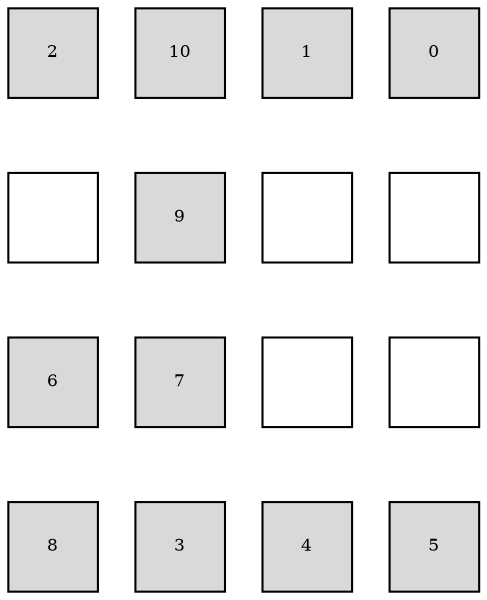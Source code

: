 digraph layout{
 rankdir=TB;
 splines=ortho;
 node [style=filled shape=square fixedsize=true width=0.6];
0[label="2", fontsize=8, fillcolor="#d9d9d9"];
1[label="10", fontsize=8, fillcolor="#d9d9d9"];
2[label="1", fontsize=8, fillcolor="#d9d9d9"];
3[label="0", fontsize=8, fillcolor="#d9d9d9"];
4[label="", fontsize=8, fillcolor="#ffffff"];
5[label="9", fontsize=8, fillcolor="#d9d9d9"];
6[label="", fontsize=8, fillcolor="#ffffff"];
7[label="", fontsize=8, fillcolor="#ffffff"];
8[label="6", fontsize=8, fillcolor="#d9d9d9"];
9[label="7", fontsize=8, fillcolor="#d9d9d9"];
10[label="", fontsize=8, fillcolor="#ffffff"];
11[label="", fontsize=8, fillcolor="#ffffff"];
12[label="8", fontsize=8, fillcolor="#d9d9d9"];
13[label="3", fontsize=8, fillcolor="#d9d9d9"];
14[label="4", fontsize=8, fillcolor="#d9d9d9"];
15[label="5", fontsize=8, fillcolor="#d9d9d9"];
edge [constraint=true, style=invis];
0 -> 4 -> 8 -> 12;
1 -> 5 -> 9 -> 13;
2 -> 6 -> 10 -> 14;
3 -> 7 -> 11 -> 15;
rank = same {0 -> 1 -> 2 -> 3};
rank = same {4 -> 5 -> 6 -> 7};
rank = same {8 -> 9 -> 10 -> 11};
rank = same {12 -> 13 -> 14 -> 15};
}